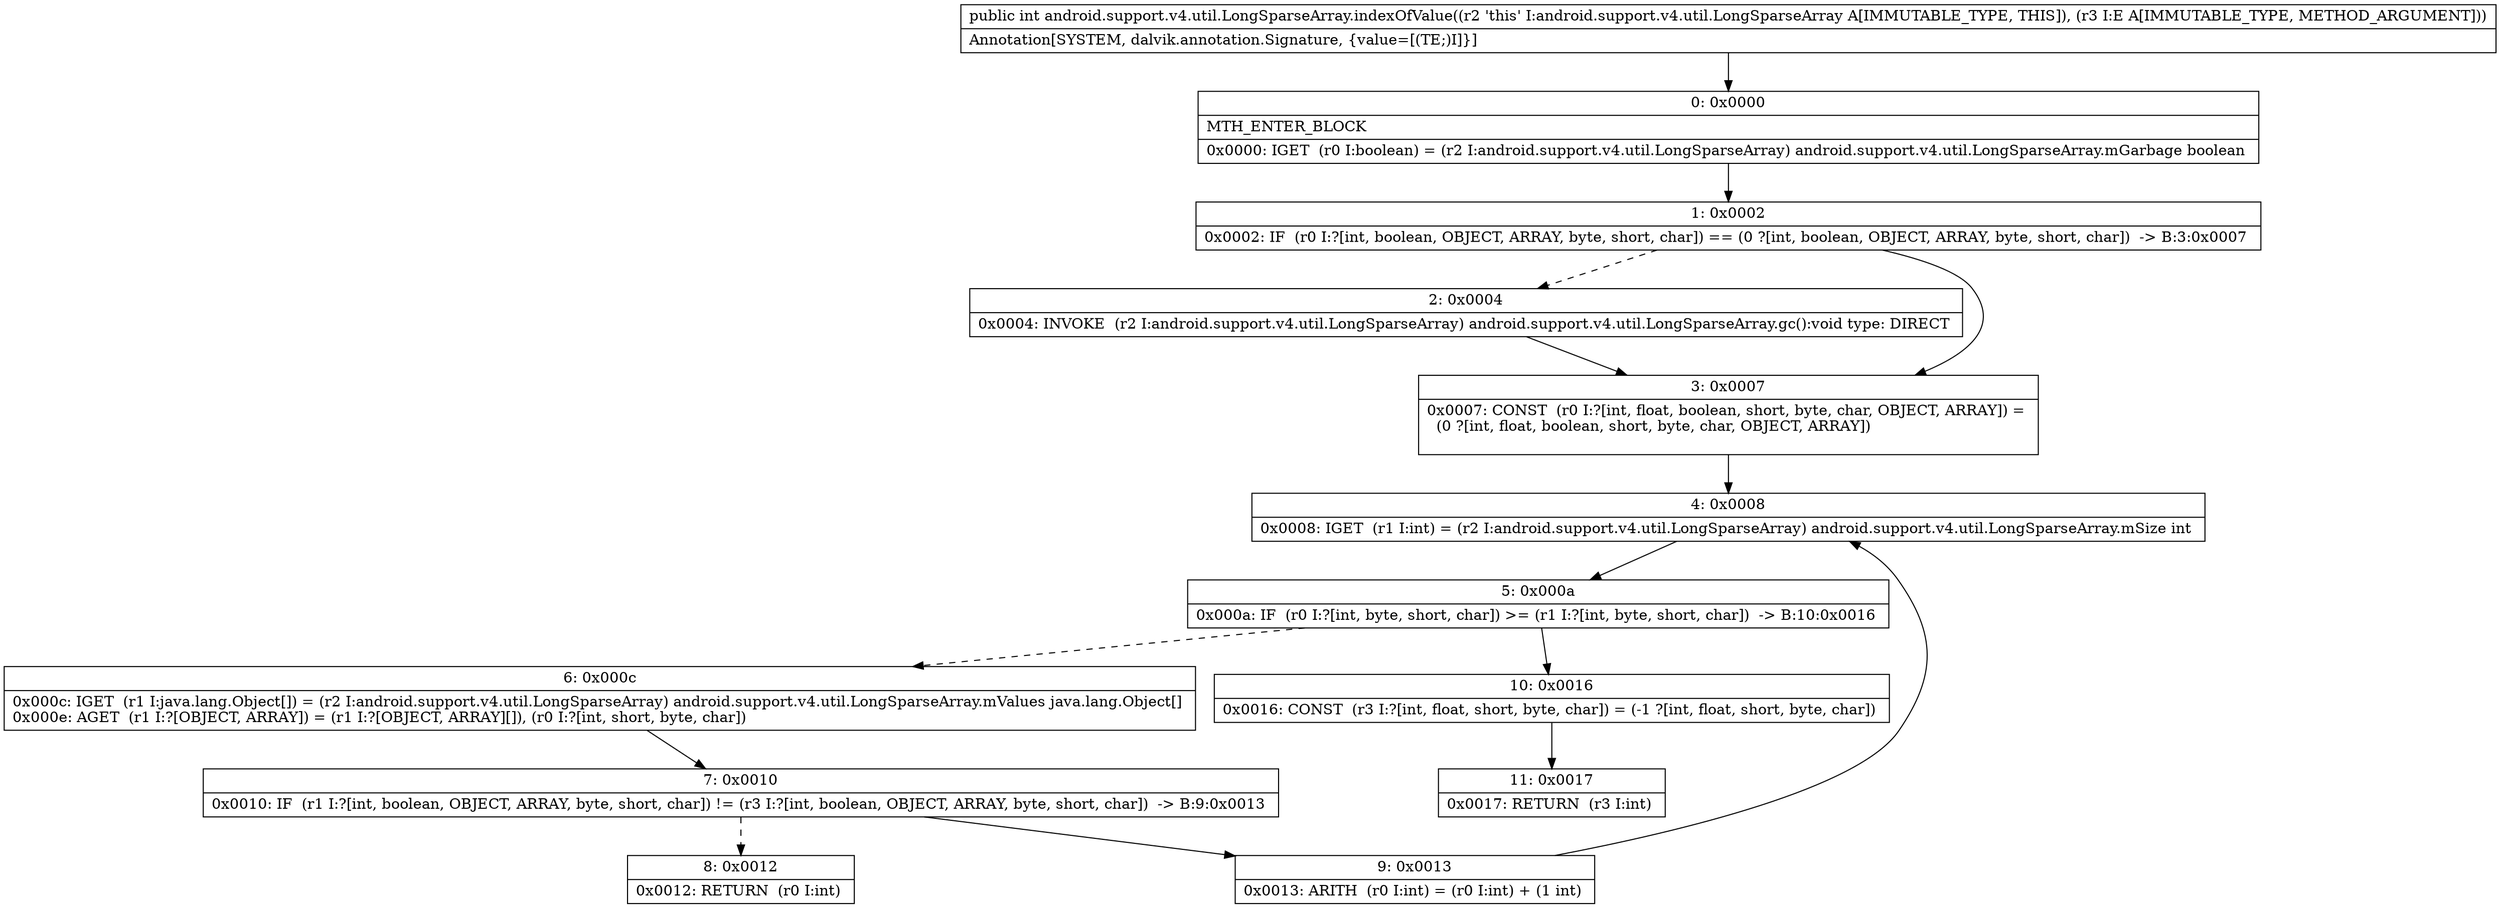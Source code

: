 digraph "CFG forandroid.support.v4.util.LongSparseArray.indexOfValue(Ljava\/lang\/Object;)I" {
Node_0 [shape=record,label="{0\:\ 0x0000|MTH_ENTER_BLOCK\l|0x0000: IGET  (r0 I:boolean) = (r2 I:android.support.v4.util.LongSparseArray) android.support.v4.util.LongSparseArray.mGarbage boolean \l}"];
Node_1 [shape=record,label="{1\:\ 0x0002|0x0002: IF  (r0 I:?[int, boolean, OBJECT, ARRAY, byte, short, char]) == (0 ?[int, boolean, OBJECT, ARRAY, byte, short, char])  \-\> B:3:0x0007 \l}"];
Node_2 [shape=record,label="{2\:\ 0x0004|0x0004: INVOKE  (r2 I:android.support.v4.util.LongSparseArray) android.support.v4.util.LongSparseArray.gc():void type: DIRECT \l}"];
Node_3 [shape=record,label="{3\:\ 0x0007|0x0007: CONST  (r0 I:?[int, float, boolean, short, byte, char, OBJECT, ARRAY]) = \l  (0 ?[int, float, boolean, short, byte, char, OBJECT, ARRAY])\l \l}"];
Node_4 [shape=record,label="{4\:\ 0x0008|0x0008: IGET  (r1 I:int) = (r2 I:android.support.v4.util.LongSparseArray) android.support.v4.util.LongSparseArray.mSize int \l}"];
Node_5 [shape=record,label="{5\:\ 0x000a|0x000a: IF  (r0 I:?[int, byte, short, char]) \>= (r1 I:?[int, byte, short, char])  \-\> B:10:0x0016 \l}"];
Node_6 [shape=record,label="{6\:\ 0x000c|0x000c: IGET  (r1 I:java.lang.Object[]) = (r2 I:android.support.v4.util.LongSparseArray) android.support.v4.util.LongSparseArray.mValues java.lang.Object[] \l0x000e: AGET  (r1 I:?[OBJECT, ARRAY]) = (r1 I:?[OBJECT, ARRAY][]), (r0 I:?[int, short, byte, char]) \l}"];
Node_7 [shape=record,label="{7\:\ 0x0010|0x0010: IF  (r1 I:?[int, boolean, OBJECT, ARRAY, byte, short, char]) != (r3 I:?[int, boolean, OBJECT, ARRAY, byte, short, char])  \-\> B:9:0x0013 \l}"];
Node_8 [shape=record,label="{8\:\ 0x0012|0x0012: RETURN  (r0 I:int) \l}"];
Node_9 [shape=record,label="{9\:\ 0x0013|0x0013: ARITH  (r0 I:int) = (r0 I:int) + (1 int) \l}"];
Node_10 [shape=record,label="{10\:\ 0x0016|0x0016: CONST  (r3 I:?[int, float, short, byte, char]) = (\-1 ?[int, float, short, byte, char]) \l}"];
Node_11 [shape=record,label="{11\:\ 0x0017|0x0017: RETURN  (r3 I:int) \l}"];
MethodNode[shape=record,label="{public int android.support.v4.util.LongSparseArray.indexOfValue((r2 'this' I:android.support.v4.util.LongSparseArray A[IMMUTABLE_TYPE, THIS]), (r3 I:E A[IMMUTABLE_TYPE, METHOD_ARGUMENT]))  | Annotation[SYSTEM, dalvik.annotation.Signature, \{value=[(TE;)I]\}]\l}"];
MethodNode -> Node_0;
Node_0 -> Node_1;
Node_1 -> Node_2[style=dashed];
Node_1 -> Node_3;
Node_2 -> Node_3;
Node_3 -> Node_4;
Node_4 -> Node_5;
Node_5 -> Node_6[style=dashed];
Node_5 -> Node_10;
Node_6 -> Node_7;
Node_7 -> Node_8[style=dashed];
Node_7 -> Node_9;
Node_9 -> Node_4;
Node_10 -> Node_11;
}

